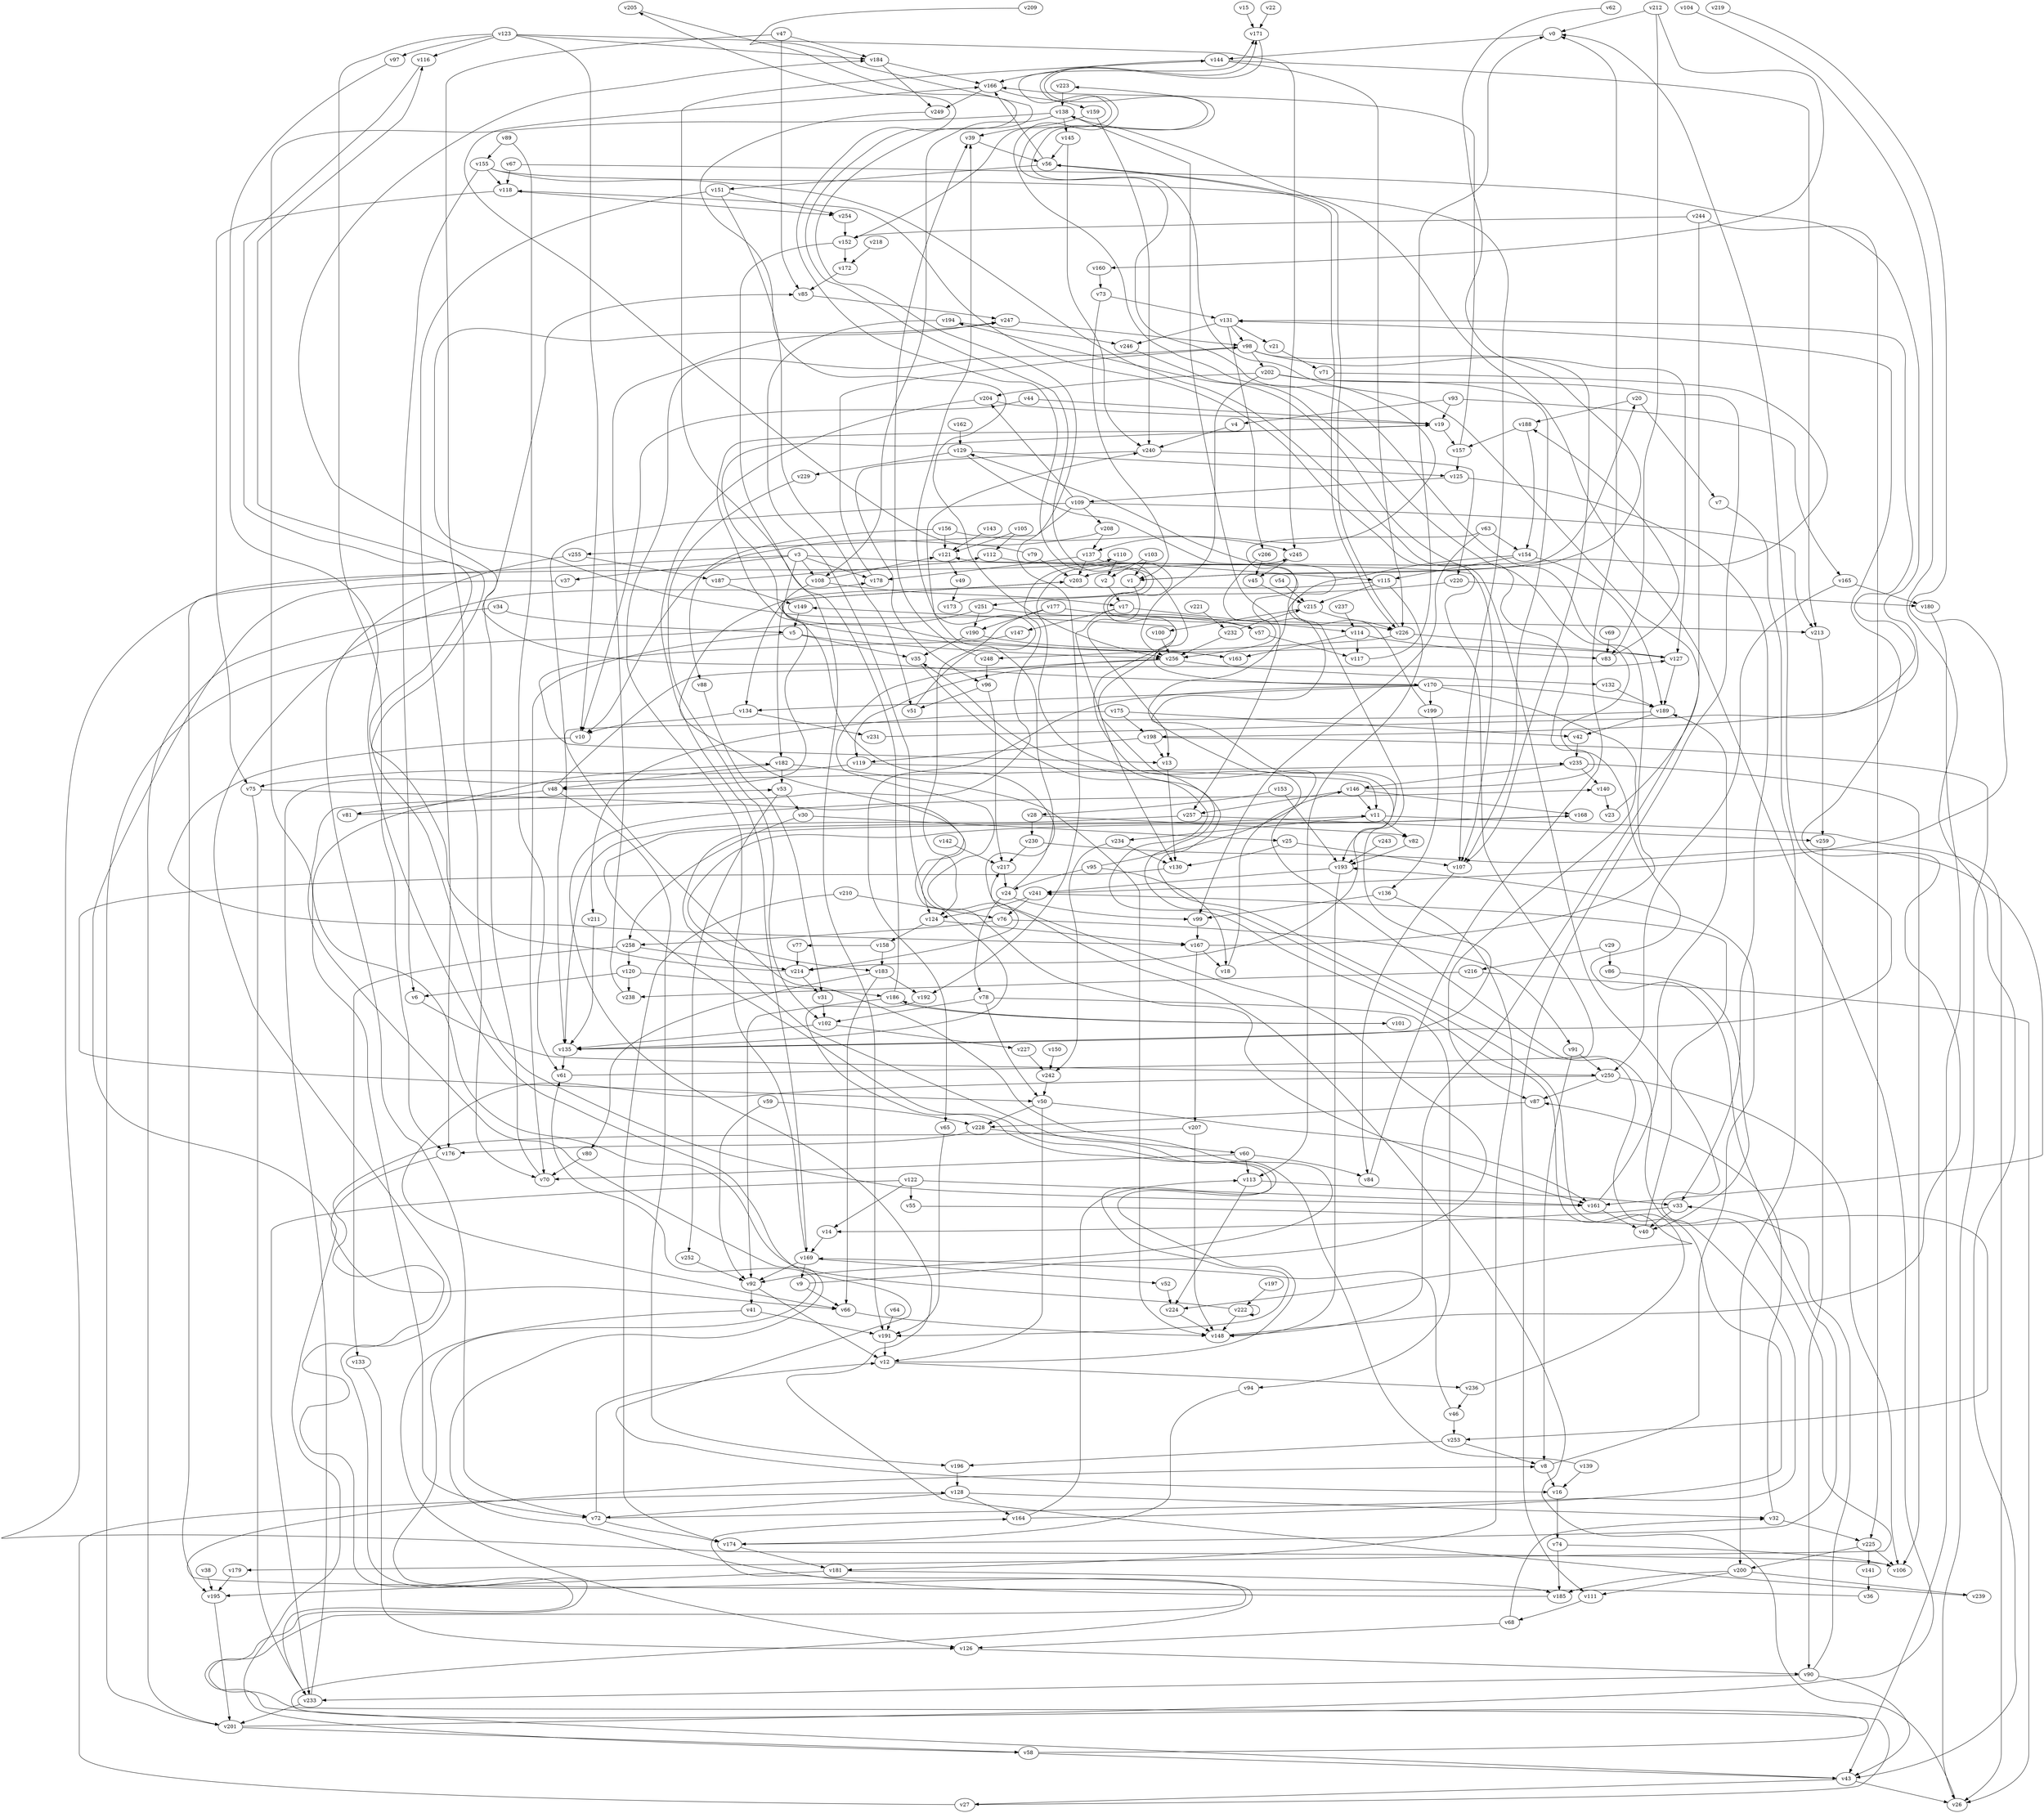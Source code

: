 // Benchmark game 389 - 260 vertices
// time_bound: 58
// targets: v205
digraph G {
    v0 [name="v0", player=0];
    v1 [name="v1", player=0];
    v2 [name="v2", player=0];
    v3 [name="v3", player=0];
    v4 [name="v4", player=0];
    v5 [name="v5", player=1];
    v6 [name="v6", player=1];
    v7 [name="v7", player=0];
    v8 [name="v8", player=1];
    v9 [name="v9", player=1];
    v10 [name="v10", player=0];
    v11 [name="v11", player=0];
    v12 [name="v12", player=0];
    v13 [name="v13", player=0];
    v14 [name="v14", player=0];
    v15 [name="v15", player=1];
    v16 [name="v16", player=0];
    v17 [name="v17", player=0];
    v18 [name="v18", player=0];
    v19 [name="v19", player=0];
    v20 [name="v20", player=0];
    v21 [name="v21", player=1];
    v22 [name="v22", player=1];
    v23 [name="v23", player=1];
    v24 [name="v24", player=1];
    v25 [name="v25", player=0];
    v26 [name="v26", player=0];
    v27 [name="v27", player=1];
    v28 [name="v28", player=0];
    v29 [name="v29", player=1];
    v30 [name="v30", player=0];
    v31 [name="v31", player=1];
    v32 [name="v32", player=0];
    v33 [name="v33", player=1];
    v34 [name="v34", player=0];
    v35 [name="v35", player=1];
    v36 [name="v36", player=0];
    v37 [name="v37", player=0];
    v38 [name="v38", player=1];
    v39 [name="v39", player=1];
    v40 [name="v40", player=1];
    v41 [name="v41", player=0];
    v42 [name="v42", player=0];
    v43 [name="v43", player=0];
    v44 [name="v44", player=1];
    v45 [name="v45", player=0];
    v46 [name="v46", player=1];
    v47 [name="v47", player=0];
    v48 [name="v48", player=0];
    v49 [name="v49", player=1];
    v50 [name="v50", player=0];
    v51 [name="v51", player=0];
    v52 [name="v52", player=0];
    v53 [name="v53", player=0];
    v54 [name="v54", player=1];
    v55 [name="v55", player=0];
    v56 [name="v56", player=1];
    v57 [name="v57", player=0];
    v58 [name="v58", player=1];
    v59 [name="v59", player=0];
    v60 [name="v60", player=1];
    v61 [name="v61", player=0];
    v62 [name="v62", player=1];
    v63 [name="v63", player=0];
    v64 [name="v64", player=1];
    v65 [name="v65", player=1];
    v66 [name="v66", player=1];
    v67 [name="v67", player=0];
    v68 [name="v68", player=1];
    v69 [name="v69", player=0];
    v70 [name="v70", player=1];
    v71 [name="v71", player=1];
    v72 [name="v72", player=0];
    v73 [name="v73", player=0];
    v74 [name="v74", player=1];
    v75 [name="v75", player=0];
    v76 [name="v76", player=1];
    v77 [name="v77", player=0];
    v78 [name="v78", player=1];
    v79 [name="v79", player=0];
    v80 [name="v80", player=1];
    v81 [name="v81", player=1];
    v82 [name="v82", player=1];
    v83 [name="v83", player=0];
    v84 [name="v84", player=1];
    v85 [name="v85", player=0];
    v86 [name="v86", player=0];
    v87 [name="v87", player=1];
    v88 [name="v88", player=1];
    v89 [name="v89", player=0];
    v90 [name="v90", player=0];
    v91 [name="v91", player=0];
    v92 [name="v92", player=0];
    v93 [name="v93", player=0];
    v94 [name="v94", player=0];
    v95 [name="v95", player=0];
    v96 [name="v96", player=0];
    v97 [name="v97", player=0];
    v98 [name="v98", player=0];
    v99 [name="v99", player=0];
    v100 [name="v100", player=1];
    v101 [name="v101", player=1];
    v102 [name="v102", player=0];
    v103 [name="v103", player=1];
    v104 [name="v104", player=0];
    v105 [name="v105", player=0];
    v106 [name="v106", player=0];
    v107 [name="v107", player=1];
    v108 [name="v108", player=0];
    v109 [name="v109", player=1];
    v110 [name="v110", player=1];
    v111 [name="v111", player=0];
    v112 [name="v112", player=1];
    v113 [name="v113", player=0];
    v114 [name="v114", player=0];
    v115 [name="v115", player=1];
    v116 [name="v116", player=0];
    v117 [name="v117", player=0];
    v118 [name="v118", player=1];
    v119 [name="v119", player=1];
    v120 [name="v120", player=1];
    v121 [name="v121", player=0];
    v122 [name="v122", player=1];
    v123 [name="v123", player=1];
    v124 [name="v124", player=0];
    v125 [name="v125", player=0];
    v126 [name="v126", player=0];
    v127 [name="v127", player=1];
    v128 [name="v128", player=1];
    v129 [name="v129", player=1];
    v130 [name="v130", player=0];
    v131 [name="v131", player=1];
    v132 [name="v132", player=0];
    v133 [name="v133", player=0];
    v134 [name="v134", player=1];
    v135 [name="v135", player=1];
    v136 [name="v136", player=0];
    v137 [name="v137", player=0];
    v138 [name="v138", player=1];
    v139 [name="v139", player=1];
    v140 [name="v140", player=1];
    v141 [name="v141", player=0];
    v142 [name="v142", player=0];
    v143 [name="v143", player=1];
    v144 [name="v144", player=1];
    v145 [name="v145", player=1];
    v146 [name="v146", player=0];
    v147 [name="v147", player=1];
    v148 [name="v148", player=0];
    v149 [name="v149", player=1];
    v150 [name="v150", player=0];
    v151 [name="v151", player=0];
    v152 [name="v152", player=0];
    v153 [name="v153", player=0];
    v154 [name="v154", player=0];
    v155 [name="v155", player=0];
    v156 [name="v156", player=0];
    v157 [name="v157", player=1];
    v158 [name="v158", player=0];
    v159 [name="v159", player=1];
    v160 [name="v160", player=1];
    v161 [name="v161", player=1];
    v162 [name="v162", player=0];
    v163 [name="v163", player=1];
    v164 [name="v164", player=0];
    v165 [name="v165", player=0];
    v166 [name="v166", player=0];
    v167 [name="v167", player=1];
    v168 [name="v168", player=1];
    v169 [name="v169", player=1];
    v170 [name="v170", player=1];
    v171 [name="v171", player=1];
    v172 [name="v172", player=0];
    v173 [name="v173", player=0];
    v174 [name="v174", player=0];
    v175 [name="v175", player=0];
    v176 [name="v176", player=0];
    v177 [name="v177", player=1];
    v178 [name="v178", player=0];
    v179 [name="v179", player=0];
    v180 [name="v180", player=0];
    v181 [name="v181", player=1];
    v182 [name="v182", player=1];
    v183 [name="v183", player=1];
    v184 [name="v184", player=1];
    v185 [name="v185", player=0];
    v186 [name="v186", player=1];
    v187 [name="v187", player=1];
    v188 [name="v188", player=0];
    v189 [name="v189", player=1];
    v190 [name="v190", player=1];
    v191 [name="v191", player=0];
    v192 [name="v192", player=1];
    v193 [name="v193", player=0];
    v194 [name="v194", player=1];
    v195 [name="v195", player=0];
    v196 [name="v196", player=1];
    v197 [name="v197", player=0];
    v198 [name="v198", player=0];
    v199 [name="v199", player=1];
    v200 [name="v200", player=1];
    v201 [name="v201", player=0];
    v202 [name="v202", player=1];
    v203 [name="v203", player=1];
    v204 [name="v204", player=0];
    v205 [name="v205", player=0, target=1];
    v206 [name="v206", player=0];
    v207 [name="v207", player=0];
    v208 [name="v208", player=1];
    v209 [name="v209", player=0];
    v210 [name="v210", player=0];
    v211 [name="v211", player=1];
    v212 [name="v212", player=1];
    v213 [name="v213", player=0];
    v214 [name="v214", player=1];
    v215 [name="v215", player=1];
    v216 [name="v216", player=0];
    v217 [name="v217", player=1];
    v218 [name="v218", player=1];
    v219 [name="v219", player=0];
    v220 [name="v220", player=0];
    v221 [name="v221", player=1];
    v222 [name="v222", player=1];
    v223 [name="v223", player=1];
    v224 [name="v224", player=1];
    v225 [name="v225", player=1];
    v226 [name="v226", player=0];
    v227 [name="v227", player=1];
    v228 [name="v228", player=1];
    v229 [name="v229", player=1];
    v230 [name="v230", player=0];
    v231 [name="v231", player=0];
    v232 [name="v232", player=0];
    v233 [name="v233", player=1];
    v234 [name="v234", player=1];
    v235 [name="v235", player=1];
    v236 [name="v236", player=0];
    v237 [name="v237", player=0];
    v238 [name="v238", player=0];
    v239 [name="v239", player=0];
    v240 [name="v240", player=0];
    v241 [name="v241", player=1];
    v242 [name="v242", player=0];
    v243 [name="v243", player=0];
    v244 [name="v244", player=0];
    v245 [name="v245", player=1];
    v246 [name="v246", player=0];
    v247 [name="v247", player=0];
    v248 [name="v248", player=1];
    v249 [name="v249", player=1];
    v250 [name="v250", player=1];
    v251 [name="v251", player=0];
    v252 [name="v252", player=0];
    v253 [name="v253", player=1];
    v254 [name="v254", player=0];
    v255 [name="v255", player=1];
    v256 [name="v256", player=0];
    v257 [name="v257", player=0];
    v258 [name="v258", player=1];
    v259 [name="v259", player=1];

    v0 -> v144;
    v1 -> v20 [constraint="t mod 5 == 3"];
    v2 -> v17;
    v3 -> v195;
    v4 -> v240;
    v5 -> v256;
    v6 -> v250 [constraint="t < 11"];
    v7 -> v200;
    v8 -> v193;
    v9 -> v19 [constraint="t >= 1"];
    v10 -> v167 [constraint="t >= 2"];
    v11 -> v26;
    v12 -> v11 [constraint="t >= 4"];
    v13 -> v130;
    v14 -> v169;
    v15 -> v171;
    v16 -> v74;
    v17 -> v114;
    v18 -> v146;
    v19 -> v157;
    v20 -> v188;
    v21 -> v71;
    v22 -> v171;
    v23 -> v223 [constraint="t mod 3 == 2"];
    v24 -> v39;
    v25 -> v130;
    v26 -> v217 [constraint="t mod 5 == 2"];
    v27 -> v61 [constraint="t >= 1"];
    v28 -> v82 [constraint="t >= 5"];
    v29 -> v216;
    v30 -> v25;
    v31 -> v102;
    v32 -> v87;
    v33 -> v40;
    v34 -> v201;
    v35 -> v224 [constraint="t < 13"];
    v36 -> v8 [constraint="t mod 2 == 0"];
    v37 -> v58 [constraint="t mod 4 == 0"];
    v38 -> v195;
    v39 -> v56;
    v40 -> v241;
    v41 -> v126;
    v42 -> v235;
    v43 -> v178 [constraint="t >= 4"];
    v44 -> v19;
    v45 -> v215;
    v46 -> v169;
    v47 -> v184;
    v48 -> v127 [constraint="t < 14"];
    v49 -> v173;
    v50 -> v161;
    v51 -> v240 [constraint="t mod 4 == 0"];
    v52 -> v224;
    v53 -> v30;
    v54 -> v215;
    v55 -> v253 [constraint="t mod 3 == 1"];
    v56 -> v226;
    v57 -> v247 [constraint="t < 12"];
    v58 -> v53 [constraint="t mod 3 == 2"];
    v59 -> v228;
    v60 -> v70;
    v61 -> v118 [constraint="t mod 4 == 0"];
    v62 -> v1 [constraint="t < 15"];
    v63 -> v193 [constraint="t mod 3 == 1"];
    v64 -> v191;
    v65 -> v191;
    v66 -> v148 [constraint="t < 14"];
    v67 -> v198 [constraint="t mod 3 == 1"];
    v68 -> v32;
    v69 -> v83;
    v70 -> v85;
    v71 -> v203 [constraint="t < 10"];
    v72 -> v205 [constraint="t mod 5 == 1"];
    v73 -> v131;
    v74 -> v106 [constraint="t >= 4"];
    v75 -> v161 [constraint="t >= 4"];
    v76 -> v258;
    v77 -> v214;
    v78 -> v94;
    v79 -> v166 [constraint="t < 15"];
    v80 -> v70;
    v81 -> v245 [constraint="t mod 2 == 0"];
    v82 -> v193;
    v83 -> v188 [constraint="t >= 4"];
    v84 -> v0;
    v85 -> v247;
    v86 -> v40 [constraint="t < 14"];
    v87 -> v228;
    v88 -> v31;
    v89 -> v61;
    v90 -> v33;
    v91 -> v8;
    v92 -> v41;
    v93 -> v4;
    v94 -> v174;
    v95 -> v149 [constraint="t < 5"];
    v96 -> v51;
    v97 -> v16 [constraint="t mod 2 == 0"];
    v98 -> v202;
    v99 -> v167;
    v100 -> v256;
    v101 -> v186 [constraint="t < 9"];
    v102 -> v135;
    v103 -> v2;
    v104 -> v43 [constraint="t < 11"];
    v105 -> v112;
    v106 -> v110 [constraint="t >= 1"];
    v107 -> v84;
    v108 -> v121 [constraint="t mod 4 == 1"];
    v109 -> v204;
    v110 -> v2;
    v111 -> v68;
    v112 -> v170 [constraint="t < 9"];
    v113 -> v33;
    v114 -> v163;
    v115 -> v135 [constraint="t >= 1"];
    v116 -> v161 [constraint="t mod 2 == 1"];
    v117 -> v0;
    v118 -> v75;
    v119 -> v11;
    v120 -> v6;
    v121 -> v49;
    v122 -> v161;
    v123 -> v10;
    v124 -> v167;
    v125 -> v33;
    v126 -> v90;
    v127 -> v19 [constraint="t < 12"];
    v128 -> v164;
    v129 -> v135 [constraint="t < 15"];
    v130 -> v50 [constraint="t mod 4 == 1"];
    v131 -> v98;
    v132 -> v189;
    v133 -> v126;
    v134 -> v10;
    v135 -> v0 [constraint="t >= 2"];
    v136 -> v99;
    v137 -> v115;
    v138 -> v72;
    v139 -> v168 [constraint="t mod 4 == 1"];
    v140 -> v23;
    v141 -> v36;
    v142 -> v217;
    v143 -> v121;
    v144 -> v166;
    v145 -> v56;
    v146 -> v194 [constraint="t >= 4"];
    v147 -> v13 [constraint="t >= 1"];
    v148 -> v131 [constraint="t >= 3"];
    v149 -> v5;
    v150 -> v242;
    v151 -> v176;
    v152 -> v171 [constraint="t mod 2 == 0"];
    v153 -> v28;
    v154 -> v214 [constraint="t mod 4 == 1"];
    v155 -> v179 [constraint="t >= 1"];
    v156 -> v245;
    v157 -> v125;
    v158 -> v77 [constraint="t mod 5 == 2"];
    v159 -> v39;
    v160 -> v73;
    v161 -> v40;
    v162 -> v129;
    v163 -> v203 [constraint="t >= 2"];
    v164 -> v245 [constraint="t mod 4 == 1"];
    v165 -> v180;
    v166 -> v159;
    v167 -> v171 [constraint="t mod 4 == 3"];
    v168 -> v183 [constraint="t mod 5 == 2"];
    v169 -> v9;
    v170 -> v184 [constraint="t mod 3 == 1"];
    v171 -> v137 [constraint="t >= 1"];
    v172 -> v85;
    v173 -> v121 [constraint="t >= 5"];
    v174 -> v181;
    v175 -> v198;
    v176 -> v66 [constraint="t < 9"];
    v177 -> v124;
    v178 -> v98;
    v179 -> v195;
    v180 -> v43;
    v181 -> v185;
    v182 -> v53;
    v183 -> v80;
    v184 -> v166;
    v185 -> v164 [constraint="t >= 5"];
    v186 -> v144;
    v187 -> v112 [constraint="t >= 2"];
    v188 -> v157;
    v189 -> v92 [constraint="t < 10"];
    v190 -> v163;
    v191 -> v12;
    v192 -> v191 [constraint="t < 10"];
    v193 -> v148;
    v194 -> v246;
    v195 -> v201;
    v196 -> v128;
    v197 -> v222;
    v198 -> v13;
    v199 -> v129 [constraint="t >= 2"];
    v200 -> v239;
    v201 -> v138 [constraint="t >= 4"];
    v202 -> v204;
    v203 -> v48 [constraint="t < 5"];
    v204 -> v169;
    v205 -> v226 [constraint="t mod 4 == 1"];
    v206 -> v45;
    v207 -> v233 [constraint="t < 11"];
    v208 -> v10 [constraint="t mod 4 == 2"];
    v209 -> v255 [constraint="t < 12"];
    v210 -> v76;
    v211 -> v135;
    v212 -> v160 [constraint="t mod 5 == 4"];
    v213 -> v259;
    v214 -> v116 [constraint="t < 11"];
    v215 -> v226;
    v216 -> v238;
    v217 -> v24;
    v218 -> v172;
    v219 -> v241 [constraint="t < 5"];
    v220 -> v251;
    v221 -> v232;
    v222 -> v182 [constraint="t >= 1"];
    v223 -> v138;
    v224 -> v148;
    v225 -> v200;
    v226 -> v248;
    v227 -> v242;
    v228 -> v176;
    v229 -> v102;
    v230 -> v161 [constraint="t < 13"];
    v231 -> v131 [constraint="t < 15"];
    v232 -> v215 [constraint="t < 14"];
    v233 -> v235;
    v234 -> v242;
    v235 -> v146;
    v236 -> v35 [constraint="t >= 1"];
    v237 -> v114;
    v238 -> v247;
    v239 -> v140 [constraint="t < 14"];
    v240 -> v96;
    v241 -> v76;
    v242 -> v50;
    v243 -> v193;
    v244 -> v152;
    v245 -> v45;
    v246 -> v174 [constraint="t < 9"];
    v247 -> v98;
    v248 -> v39;
    v249 -> v256 [constraint="t < 12"];
    v250 -> v66 [constraint="t mod 4 == 0"];
    v251 -> v57;
    v252 -> v92;
    v253 -> v196;
    v254 -> v152;
    v255 -> v72;
    v256 -> v214 [constraint="t mod 5 == 0"];
    v257 -> v259;
    v258 -> v120;
    v259 -> v90;
    v152 -> v172;
    v153 -> v193;
    v175 -> v211;
    v144 -> v213;
    v235 -> v140;
    v63 -> v99;
    v122 -> v233;
    v169 -> v52;
    v56 -> v166;
    v29 -> v86;
    v17 -> v147;
    v137 -> v178;
    v212 -> v83;
    v146 -> v11;
    v159 -> v240;
    v118 -> v254;
    v255 -> v187;
    v115 -> v215;
    v146 -> v257;
    v170 -> v87;
    v158 -> v183;
    v182 -> v148;
    v98 -> v127;
    v17 -> v130;
    v63 -> v154;
    v27 -> v128;
    v5 -> v35;
    v182 -> v48;
    v170 -> v189;
    v60 -> v113;
    v108 -> v17;
    v93 -> v19;
    v256 -> v132;
    v108 -> v134;
    v136 -> v181;
    v30 -> v258;
    v127 -> v189;
    v129 -> v125;
    v250 -> v106;
    v90 -> v43;
    v169 -> v98;
    v3 -> v182;
    v120 -> v238;
    v157 -> v166;
    v200 -> v111;
    v46 -> v253;
    v145 -> v240;
    v198 -> v26;
    v167 -> v207;
    v258 -> v133;
    v186 -> v101;
    v177 -> v190;
    v161 -> v189;
    v122 -> v55;
    v24 -> v99;
    v113 -> v224;
    v170 -> v65;
    v123 -> v116;
    v169 -> v92;
    v244 -> v225;
    v181 -> v195;
    v73 -> v1;
    v128 -> v72;
    v222 -> v148;
    v75 -> v233;
    v199 -> v136;
    v233 -> v201;
    v24 -> v78;
    v155 -> v6;
    v123 -> v184;
    v92 -> v12;
    v190 -> v35;
    v123 -> v176;
    v226 -> v56;
    v96 -> v217;
    v137 -> v203;
    v151 -> v51;
    v202 -> v107;
    v135 -> v61;
    v3 -> v108;
    v256 -> v119;
    v226 -> v127;
    v228 -> v60;
    v214 -> v31;
    v202 -> v111;
    v154 -> v189;
    v11 -> v82;
    v3 -> v178;
    v119 -> v75;
    v12 -> v236;
    v138 -> v108;
    v122 -> v14;
    v11 -> v234;
    v120 -> v186;
    v241 -> v124;
    v123 -> v97;
    v32 -> v225;
    v53 -> v252;
    v124 -> v158;
    v48 -> v196;
    v76 -> v91;
    v155 -> v107;
    v236 -> v46;
    v156 -> v121;
    v93 -> v165;
    v50 -> v12;
    v210 -> v174;
    v9 -> v66;
    v170 -> v134;
    v234 -> v130;
    v212 -> v0;
    v95 -> v24;
    v165 -> v250;
    v50 -> v228;
    v189 -> v42;
    v74 -> v185;
    v114 -> v117;
    v78 -> v102;
    v208 -> v137;
    v225 -> v106;
    v194 -> v124;
    v156 -> v88;
    v230 -> v217;
    v34 -> v5;
    v151 -> v254;
    v207 -> v148;
    v204 -> v19;
    v257 -> v135;
    v167 -> v18;
    v193 -> v241;
    v109 -> v208;
    v177 -> v213;
    v48 -> v81;
    v58 -> v43;
    v90 -> v233;
    v144 -> v226;
    v72 -> v12;
    v138 -> v145;
    v28 -> v230;
    v102 -> v227;
    v1 -> v13;
    v95 -> v18;
    v139 -> v16;
    v184 -> v249;
    v44 -> v10;
    v240 -> v220;
    v154 -> v115;
    v186 -> v92;
    v115 -> v113;
    v131 -> v246;
    v188 -> v154;
    v206 -> v256;
    v146 -> v168;
    v175 -> v42;
    v170 -> v199;
    v78 -> v50;
    v57 -> v117;
    v202 -> v256;
    v20 -> v7;
    v98 -> v107;
    v216 -> v26;
    v79 -> v203;
    v232 -> v256;
    v47 -> v85;
    v89 -> v155;
    v59 -> v92;
    v131 -> v21;
    v109 -> v135;
    v8 -> v16;
    v155 -> v118;
    v225 -> v141;
    v129 -> v229;
    v43 -> v27;
    v183 -> v66;
    v253 -> v8;
    v215 -> v100;
    v43 -> v26;
    v125 -> v109;
    v244 -> v148;
    v33 -> v14;
    v248 -> v96;
    v47 -> v70;
    v250 -> v87;
    v67 -> v118;
    v187 -> v149;
    v235 -> v106;
    v183 -> v192;
    v114 -> v83;
    v220 -> v180;
    v68 -> v126;
    v91 -> v250;
    v201 -> v58;
    v198 -> v119;
    v3 -> v37;
    v251 -> v201;
    v138 -> v257;
    v60 -> v84;
    v103 -> v1;
    v152 -> v191;
    v5 -> v70;
    v72 -> v174;
    v164 -> v113;
    v3 -> v107;
    v258 -> v214;
    v123 -> v245;
    v251 -> v190;
    v105 -> v121;
    v134 -> v231;
    v222 -> v222;
    v131 -> v206;
    v109 -> v192;
    v109 -> v213;
    v41 -> v191;
    v25 -> v107;
    v128 -> v32;
    v56 -> v151;
    v166 -> v249;
    v200 -> v185;
}
